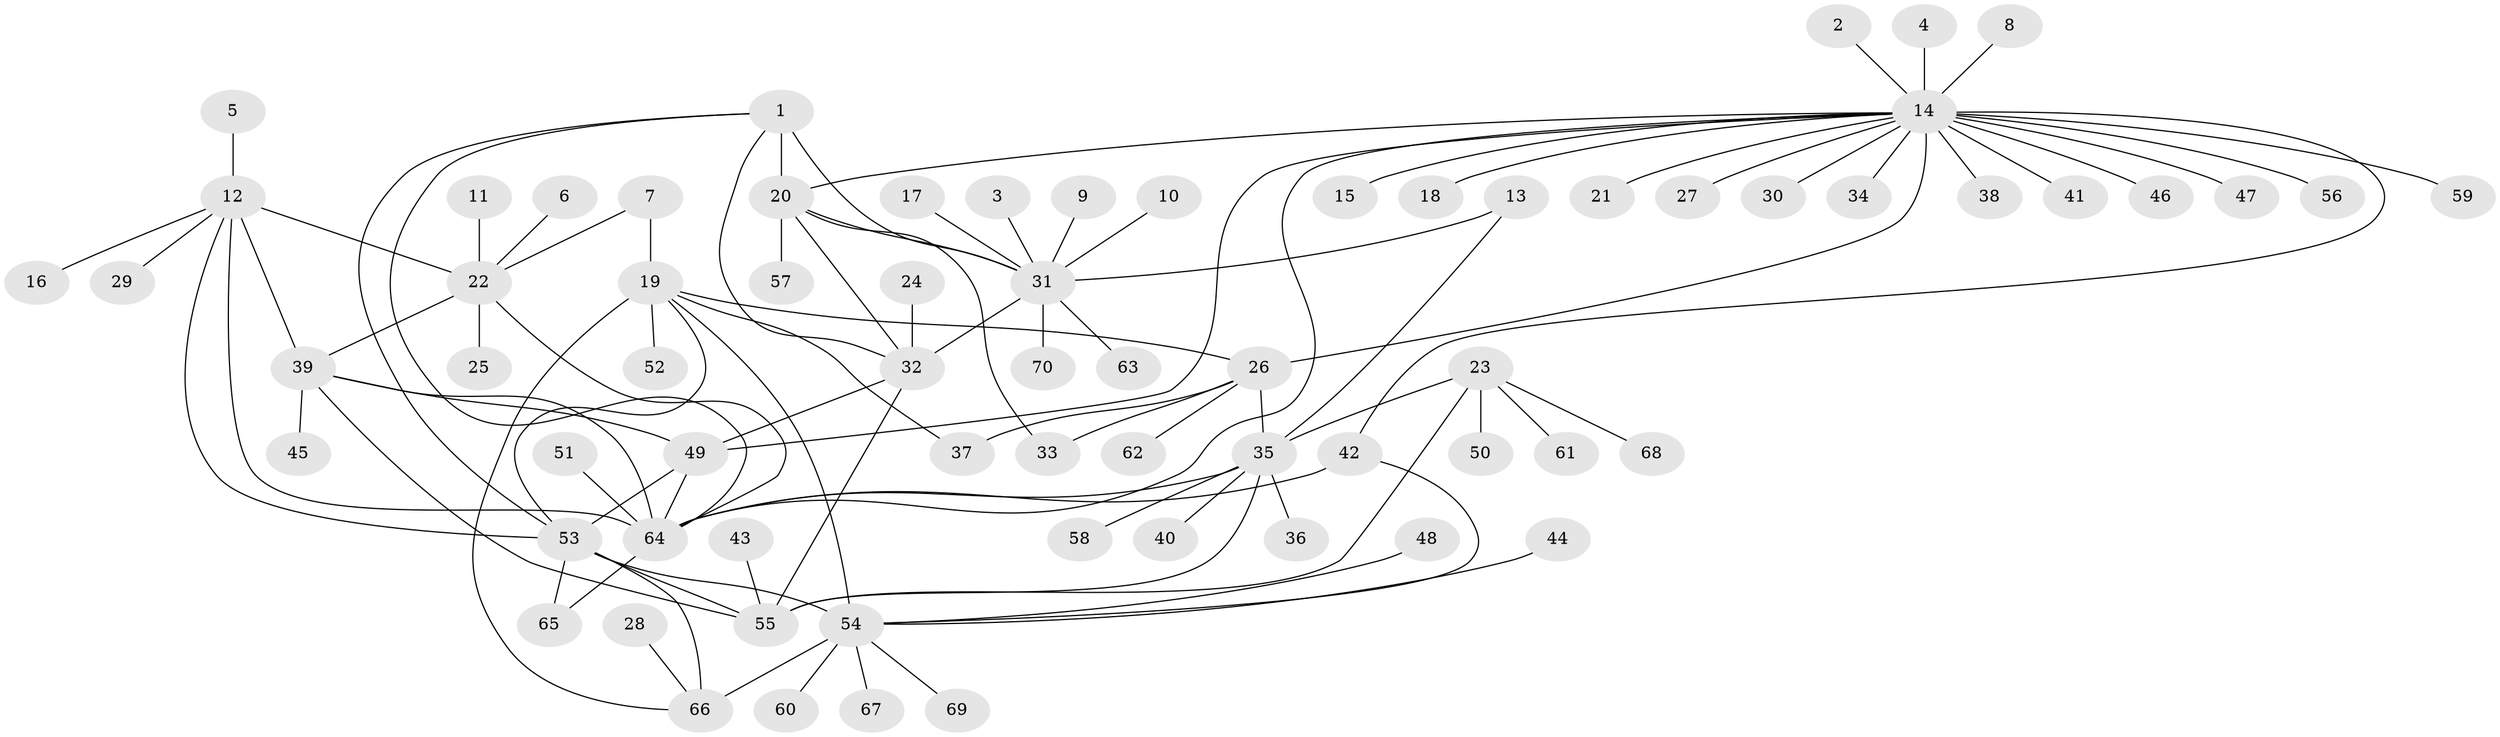 // original degree distribution, {11: 0.02142857142857143, 8: 0.06428571428571428, 12: 0.05, 6: 0.02142857142857143, 9: 0.04285714285714286, 13: 0.007142857142857143, 10: 0.014285714285714285, 7: 0.02857142857142857, 1: 0.5285714285714286, 2: 0.18571428571428572, 3: 0.02857142857142857, 4: 0.007142857142857143}
// Generated by graph-tools (version 1.1) at 2025/02/03/09/25 03:02:46]
// undirected, 70 vertices, 97 edges
graph export_dot {
graph [start="1"]
  node [color=gray90,style=filled];
  1;
  2;
  3;
  4;
  5;
  6;
  7;
  8;
  9;
  10;
  11;
  12;
  13;
  14;
  15;
  16;
  17;
  18;
  19;
  20;
  21;
  22;
  23;
  24;
  25;
  26;
  27;
  28;
  29;
  30;
  31;
  32;
  33;
  34;
  35;
  36;
  37;
  38;
  39;
  40;
  41;
  42;
  43;
  44;
  45;
  46;
  47;
  48;
  49;
  50;
  51;
  52;
  53;
  54;
  55;
  56;
  57;
  58;
  59;
  60;
  61;
  62;
  63;
  64;
  65;
  66;
  67;
  68;
  69;
  70;
  1 -- 20 [weight=3.0];
  1 -- 31 [weight=2.0];
  1 -- 32 [weight=1.0];
  1 -- 53 [weight=1.0];
  1 -- 64 [weight=1.0];
  2 -- 14 [weight=1.0];
  3 -- 31 [weight=1.0];
  4 -- 14 [weight=1.0];
  5 -- 12 [weight=1.0];
  6 -- 22 [weight=1.0];
  7 -- 19 [weight=1.0];
  7 -- 22 [weight=1.0];
  8 -- 14 [weight=1.0];
  9 -- 31 [weight=1.0];
  10 -- 31 [weight=1.0];
  11 -- 22 [weight=1.0];
  12 -- 16 [weight=1.0];
  12 -- 22 [weight=3.0];
  12 -- 29 [weight=1.0];
  12 -- 39 [weight=3.0];
  12 -- 53 [weight=1.0];
  12 -- 64 [weight=6.0];
  13 -- 31 [weight=1.0];
  13 -- 35 [weight=1.0];
  14 -- 15 [weight=1.0];
  14 -- 18 [weight=1.0];
  14 -- 20 [weight=1.0];
  14 -- 21 [weight=1.0];
  14 -- 26 [weight=6.0];
  14 -- 27 [weight=1.0];
  14 -- 30 [weight=1.0];
  14 -- 34 [weight=1.0];
  14 -- 38 [weight=1.0];
  14 -- 41 [weight=1.0];
  14 -- 42 [weight=1.0];
  14 -- 46 [weight=1.0];
  14 -- 47 [weight=1.0];
  14 -- 49 [weight=1.0];
  14 -- 56 [weight=1.0];
  14 -- 59 [weight=1.0];
  14 -- 64 [weight=1.0];
  17 -- 31 [weight=1.0];
  19 -- 26 [weight=1.0];
  19 -- 37 [weight=1.0];
  19 -- 52 [weight=1.0];
  19 -- 53 [weight=2.0];
  19 -- 54 [weight=3.0];
  19 -- 66 [weight=1.0];
  20 -- 31 [weight=6.0];
  20 -- 32 [weight=3.0];
  20 -- 33 [weight=1.0];
  20 -- 57 [weight=1.0];
  22 -- 25 [weight=1.0];
  22 -- 39 [weight=1.0];
  22 -- 64 [weight=2.0];
  23 -- 35 [weight=5.0];
  23 -- 50 [weight=1.0];
  23 -- 55 [weight=1.0];
  23 -- 61 [weight=1.0];
  23 -- 68 [weight=1.0];
  24 -- 32 [weight=1.0];
  26 -- 33 [weight=1.0];
  26 -- 35 [weight=1.0];
  26 -- 37 [weight=1.0];
  26 -- 62 [weight=1.0];
  28 -- 66 [weight=1.0];
  31 -- 32 [weight=2.0];
  31 -- 63 [weight=1.0];
  31 -- 70 [weight=1.0];
  32 -- 49 [weight=1.0];
  32 -- 55 [weight=1.0];
  35 -- 36 [weight=1.0];
  35 -- 40 [weight=1.0];
  35 -- 55 [weight=5.0];
  35 -- 58 [weight=1.0];
  35 -- 64 [weight=1.0];
  39 -- 45 [weight=1.0];
  39 -- 49 [weight=1.0];
  39 -- 55 [weight=1.0];
  39 -- 64 [weight=2.0];
  42 -- 54 [weight=1.0];
  42 -- 64 [weight=1.0];
  43 -- 55 [weight=1.0];
  44 -- 54 [weight=1.0];
  48 -- 54 [weight=1.0];
  49 -- 53 [weight=1.0];
  49 -- 64 [weight=1.0];
  51 -- 64 [weight=1.0];
  53 -- 54 [weight=6.0];
  53 -- 55 [weight=1.0];
  53 -- 65 [weight=1.0];
  53 -- 66 [weight=2.0];
  54 -- 60 [weight=1.0];
  54 -- 66 [weight=3.0];
  54 -- 67 [weight=1.0];
  54 -- 69 [weight=1.0];
  64 -- 65 [weight=1.0];
}
